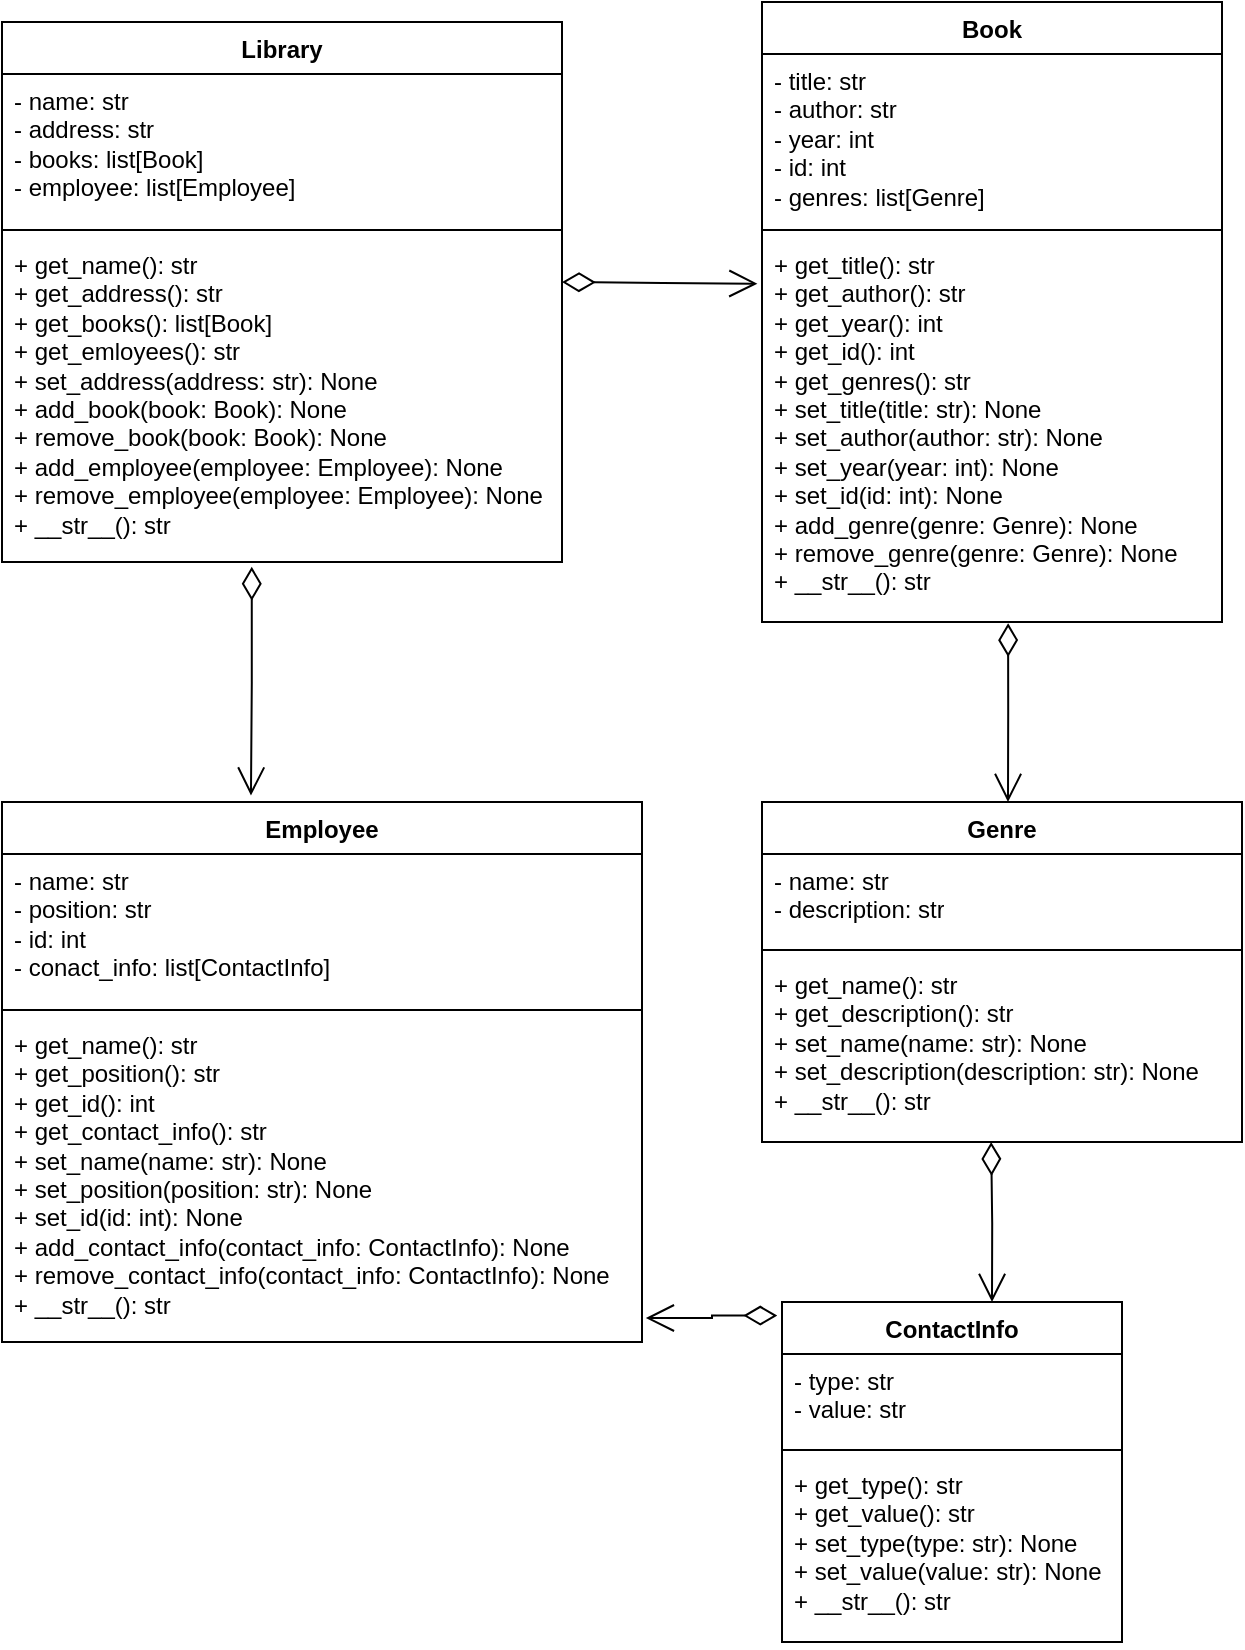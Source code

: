 <mxfile version="24.4.13" type="device">
  <diagram id="C5RBs43oDa-KdzZeNtuy" name="Page-1">
    <mxGraphModel dx="956" dy="393" grid="1" gridSize="10" guides="1" tooltips="1" connect="1" arrows="1" fold="1" page="1" pageScale="1" pageWidth="827" pageHeight="1169" math="0" shadow="0">
      <root>
        <mxCell id="WIyWlLk6GJQsqaUBKTNV-0" />
        <mxCell id="WIyWlLk6GJQsqaUBKTNV-1" parent="WIyWlLk6GJQsqaUBKTNV-0" />
        <mxCell id="-4MGXnZXnPqHIoim5h17-0" value="Library" style="swimlane;fontStyle=1;align=center;verticalAlign=top;childLayout=stackLayout;horizontal=1;startSize=26;horizontalStack=0;resizeParent=1;resizeParentMax=0;resizeLast=0;collapsible=1;marginBottom=0;whiteSpace=wrap;html=1;" parent="WIyWlLk6GJQsqaUBKTNV-1" vertex="1">
          <mxGeometry x="50" y="40" width="280" height="270" as="geometry" />
        </mxCell>
        <mxCell id="-4MGXnZXnPqHIoim5h17-1" value="- name: str&lt;div&gt;- address: str&lt;br&gt;&lt;/div&gt;&lt;div&gt;- books: list[Book]&lt;/div&gt;&lt;div&gt;- employee: list[Employee]&lt;/div&gt;" style="text;strokeColor=none;fillColor=none;align=left;verticalAlign=top;spacingLeft=4;spacingRight=4;overflow=hidden;rotatable=0;points=[[0,0.5],[1,0.5]];portConstraint=eastwest;whiteSpace=wrap;html=1;" parent="-4MGXnZXnPqHIoim5h17-0" vertex="1">
          <mxGeometry y="26" width="280" height="74" as="geometry" />
        </mxCell>
        <mxCell id="-4MGXnZXnPqHIoim5h17-2" value="" style="line;strokeWidth=1;fillColor=none;align=left;verticalAlign=middle;spacingTop=-1;spacingLeft=3;spacingRight=3;rotatable=0;labelPosition=right;points=[];portConstraint=eastwest;strokeColor=inherit;" parent="-4MGXnZXnPqHIoim5h17-0" vertex="1">
          <mxGeometry y="100" width="280" height="8" as="geometry" />
        </mxCell>
        <mxCell id="-4MGXnZXnPqHIoim5h17-3" value="+ get_name(): str&lt;div&gt;+ get_address(): str&lt;/div&gt;&lt;div&gt;+ get_books(): list[Book]&lt;/div&gt;&lt;div&gt;+ get_emloyees(): str&lt;/div&gt;&lt;div&gt;&lt;span style=&quot;background-color: initial;&quot;&gt;+ set_address(address: str): None&lt;/span&gt;&lt;/div&gt;&lt;div&gt;+ add_book(book: Book): None&lt;/div&gt;&lt;div&gt;+ remove_book(book: Book): None&lt;/div&gt;&lt;div&gt;+ add_employee(employee: Employee): None&lt;/div&gt;&lt;div&gt;+ remove_employee(employee: Employee): None&lt;/div&gt;&lt;div&gt;+ __str__(): str&lt;br&gt;&lt;/div&gt;" style="text;strokeColor=none;fillColor=none;align=left;verticalAlign=top;spacingLeft=4;spacingRight=4;overflow=hidden;rotatable=0;points=[[0,0.5],[1,0.5]];portConstraint=eastwest;whiteSpace=wrap;html=1;" parent="-4MGXnZXnPqHIoim5h17-0" vertex="1">
          <mxGeometry y="108" width="280" height="162" as="geometry" />
        </mxCell>
        <mxCell id="G2T3FZoDIgxlFGsTKYBj-0" value="Book" style="swimlane;fontStyle=1;align=center;verticalAlign=top;childLayout=stackLayout;horizontal=1;startSize=26;horizontalStack=0;resizeParent=1;resizeParentMax=0;resizeLast=0;collapsible=1;marginBottom=0;whiteSpace=wrap;html=1;" parent="WIyWlLk6GJQsqaUBKTNV-1" vertex="1">
          <mxGeometry x="430" y="30" width="230" height="310" as="geometry" />
        </mxCell>
        <mxCell id="G2T3FZoDIgxlFGsTKYBj-1" value="- title: str&lt;div&gt;- author: str&lt;br&gt;&lt;/div&gt;&lt;div&gt;- year: int&lt;/div&gt;&lt;div&gt;- id: int&lt;/div&gt;&lt;div&gt;- genres: list[Genre]&lt;/div&gt;" style="text;strokeColor=none;fillColor=none;align=left;verticalAlign=top;spacingLeft=4;spacingRight=4;overflow=hidden;rotatable=0;points=[[0,0.5],[1,0.5]];portConstraint=eastwest;whiteSpace=wrap;html=1;" parent="G2T3FZoDIgxlFGsTKYBj-0" vertex="1">
          <mxGeometry y="26" width="230" height="84" as="geometry" />
        </mxCell>
        <mxCell id="G2T3FZoDIgxlFGsTKYBj-2" value="" style="line;strokeWidth=1;fillColor=none;align=left;verticalAlign=middle;spacingTop=-1;spacingLeft=3;spacingRight=3;rotatable=0;labelPosition=right;points=[];portConstraint=eastwest;strokeColor=inherit;" parent="G2T3FZoDIgxlFGsTKYBj-0" vertex="1">
          <mxGeometry y="110" width="230" height="8" as="geometry" />
        </mxCell>
        <mxCell id="G2T3FZoDIgxlFGsTKYBj-3" value="+ get_title(): str&lt;div&gt;+ get_author(): str&lt;/div&gt;&lt;div&gt;+ get_year(): int&lt;/div&gt;&lt;div&gt;+ get_id(): int&lt;/div&gt;&lt;div&gt;+ get_genres(): str&lt;/div&gt;&lt;div&gt;+ set_title(title: str): None&lt;div&gt;+ set_author(author: str):&amp;nbsp;&lt;span style=&quot;background-color: initial;&quot;&gt;None&lt;/span&gt;&lt;/div&gt;&lt;div&gt;+ set_year(year: int):&amp;nbsp;&lt;span style=&quot;background-color: initial;&quot;&gt;None&lt;/span&gt;&lt;/div&gt;&lt;div&gt;+ set_id(id: int):&amp;nbsp;&lt;span style=&quot;background-color: initial;&quot;&gt;None&lt;/span&gt;&lt;/div&gt;&lt;/div&gt;&lt;div&gt;+ add_genre(genre: Genre):&amp;nbsp;&lt;span style=&quot;background-color: initial;&quot;&gt;None&lt;/span&gt;&lt;/div&gt;&lt;div&gt;+ remove_genre(genre: Genre):&amp;nbsp;&lt;span style=&quot;background-color: initial;&quot;&gt;None&lt;/span&gt;&lt;/div&gt;&lt;div&gt;&lt;span style=&quot;background-color: initial;&quot;&gt;+ __str__(): str&lt;/span&gt;&lt;/div&gt;" style="text;strokeColor=none;fillColor=none;align=left;verticalAlign=top;spacingLeft=4;spacingRight=4;overflow=hidden;rotatable=0;points=[[0,0.5],[1,0.5]];portConstraint=eastwest;whiteSpace=wrap;html=1;" parent="G2T3FZoDIgxlFGsTKYBj-0" vertex="1">
          <mxGeometry y="118" width="230" height="192" as="geometry" />
        </mxCell>
        <mxCell id="G2T3FZoDIgxlFGsTKYBj-4" value="Employee" style="swimlane;fontStyle=1;align=center;verticalAlign=top;childLayout=stackLayout;horizontal=1;startSize=26;horizontalStack=0;resizeParent=1;resizeParentMax=0;resizeLast=0;collapsible=1;marginBottom=0;whiteSpace=wrap;html=1;" parent="WIyWlLk6GJQsqaUBKTNV-1" vertex="1">
          <mxGeometry x="50" y="430" width="320" height="270" as="geometry" />
        </mxCell>
        <mxCell id="G2T3FZoDIgxlFGsTKYBj-5" value="- name: str&lt;div&gt;- position: str&lt;br&gt;&lt;/div&gt;&lt;div&gt;- id: int&lt;/div&gt;&lt;div&gt;- conact_info: list[ContactInfo]&lt;/div&gt;" style="text;strokeColor=none;fillColor=none;align=left;verticalAlign=top;spacingLeft=4;spacingRight=4;overflow=hidden;rotatable=0;points=[[0,0.5],[1,0.5]];portConstraint=eastwest;whiteSpace=wrap;html=1;" parent="G2T3FZoDIgxlFGsTKYBj-4" vertex="1">
          <mxGeometry y="26" width="320" height="74" as="geometry" />
        </mxCell>
        <mxCell id="G2T3FZoDIgxlFGsTKYBj-6" value="" style="line;strokeWidth=1;fillColor=none;align=left;verticalAlign=middle;spacingTop=-1;spacingLeft=3;spacingRight=3;rotatable=0;labelPosition=right;points=[];portConstraint=eastwest;strokeColor=inherit;" parent="G2T3FZoDIgxlFGsTKYBj-4" vertex="1">
          <mxGeometry y="100" width="320" height="8" as="geometry" />
        </mxCell>
        <mxCell id="G2T3FZoDIgxlFGsTKYBj-7" value="+ get_name(): str&lt;div&gt;+ get_position(): str&lt;br&gt;&lt;/div&gt;&lt;div&gt;+ get_id(): int&lt;br&gt;&lt;/div&gt;&lt;div&gt;+ get_contact_info(): str&lt;br&gt;&lt;/div&gt;&lt;div&gt;+ set_name(name: str): None&lt;div&gt;+ set_position(position: str):&amp;nbsp;&lt;span style=&quot;background-color: initial;&quot;&gt;None&lt;/span&gt;&lt;br&gt;&lt;/div&gt;&lt;div&gt;+ set_id(id: int):&amp;nbsp;&lt;span style=&quot;background-color: initial;&quot;&gt;None&lt;/span&gt;&lt;br&gt;&lt;/div&gt;&lt;div&gt;+ add_contact_info(contact_info: ContactInfo):&amp;nbsp;&lt;span style=&quot;background-color: initial;&quot;&gt;None&lt;/span&gt;&lt;/div&gt;&lt;/div&gt;&lt;div&gt;+ remove_contact_info(contact_info: ContactInfo):&amp;nbsp;&lt;span style=&quot;background-color: initial;&quot;&gt;None&lt;/span&gt;&lt;span style=&quot;background-color: initial;&quot;&gt;&lt;br&gt;&lt;/span&gt;&lt;/div&gt;&lt;div&gt;+ __str__(): str&lt;br&gt;&lt;/div&gt;" style="text;strokeColor=none;fillColor=none;align=left;verticalAlign=top;spacingLeft=4;spacingRight=4;overflow=hidden;rotatable=0;points=[[0,0.5],[1,0.5]];portConstraint=eastwest;whiteSpace=wrap;html=1;" parent="G2T3FZoDIgxlFGsTKYBj-4" vertex="1">
          <mxGeometry y="108" width="320" height="162" as="geometry" />
        </mxCell>
        <mxCell id="G2T3FZoDIgxlFGsTKYBj-8" value="Genre" style="swimlane;fontStyle=1;align=center;verticalAlign=top;childLayout=stackLayout;horizontal=1;startSize=26;horizontalStack=0;resizeParent=1;resizeParentMax=0;resizeLast=0;collapsible=1;marginBottom=0;whiteSpace=wrap;html=1;" parent="WIyWlLk6GJQsqaUBKTNV-1" vertex="1">
          <mxGeometry x="430" y="430" width="240" height="170" as="geometry" />
        </mxCell>
        <mxCell id="G2T3FZoDIgxlFGsTKYBj-9" value="- name: str&lt;div&gt;- description: str&lt;/div&gt;" style="text;strokeColor=none;fillColor=none;align=left;verticalAlign=top;spacingLeft=4;spacingRight=4;overflow=hidden;rotatable=0;points=[[0,0.5],[1,0.5]];portConstraint=eastwest;whiteSpace=wrap;html=1;" parent="G2T3FZoDIgxlFGsTKYBj-8" vertex="1">
          <mxGeometry y="26" width="240" height="44" as="geometry" />
        </mxCell>
        <mxCell id="G2T3FZoDIgxlFGsTKYBj-10" value="" style="line;strokeWidth=1;fillColor=none;align=left;verticalAlign=middle;spacingTop=-1;spacingLeft=3;spacingRight=3;rotatable=0;labelPosition=right;points=[];portConstraint=eastwest;strokeColor=inherit;" parent="G2T3FZoDIgxlFGsTKYBj-8" vertex="1">
          <mxGeometry y="70" width="240" height="8" as="geometry" />
        </mxCell>
        <mxCell id="G2T3FZoDIgxlFGsTKYBj-11" value="+ get_name(): str&lt;div&gt;+ get_description(): str&lt;/div&gt;&lt;div&gt;+ set_name(name: str): None&lt;div&gt;+ set_description(description: str):&amp;nbsp;&lt;span style=&quot;background-color: initial;&quot;&gt;None&lt;/span&gt;&lt;br&gt;&lt;/div&gt;&lt;div&gt;+ __str__(): str&lt;span style=&quot;background-color: initial;&quot;&gt;&lt;br&gt;&lt;/span&gt;&lt;/div&gt;&lt;div&gt;&lt;br&gt;&lt;/div&gt;&lt;/div&gt;" style="text;strokeColor=none;fillColor=none;align=left;verticalAlign=top;spacingLeft=4;spacingRight=4;overflow=hidden;rotatable=0;points=[[0,0.5],[1,0.5]];portConstraint=eastwest;whiteSpace=wrap;html=1;" parent="G2T3FZoDIgxlFGsTKYBj-8" vertex="1">
          <mxGeometry y="78" width="240" height="92" as="geometry" />
        </mxCell>
        <mxCell id="G2T3FZoDIgxlFGsTKYBj-12" value="ContactInfo" style="swimlane;fontStyle=1;align=center;verticalAlign=top;childLayout=stackLayout;horizontal=1;startSize=26;horizontalStack=0;resizeParent=1;resizeParentMax=0;resizeLast=0;collapsible=1;marginBottom=0;whiteSpace=wrap;html=1;" parent="WIyWlLk6GJQsqaUBKTNV-1" vertex="1">
          <mxGeometry x="440" y="680" width="170" height="170" as="geometry" />
        </mxCell>
        <mxCell id="G2T3FZoDIgxlFGsTKYBj-13" value="- type: str&lt;div&gt;- value: str&lt;/div&gt;" style="text;strokeColor=none;fillColor=none;align=left;verticalAlign=top;spacingLeft=4;spacingRight=4;overflow=hidden;rotatable=0;points=[[0,0.5],[1,0.5]];portConstraint=eastwest;whiteSpace=wrap;html=1;" parent="G2T3FZoDIgxlFGsTKYBj-12" vertex="1">
          <mxGeometry y="26" width="170" height="44" as="geometry" />
        </mxCell>
        <mxCell id="G2T3FZoDIgxlFGsTKYBj-14" value="" style="line;strokeWidth=1;fillColor=none;align=left;verticalAlign=middle;spacingTop=-1;spacingLeft=3;spacingRight=3;rotatable=0;labelPosition=right;points=[];portConstraint=eastwest;strokeColor=inherit;" parent="G2T3FZoDIgxlFGsTKYBj-12" vertex="1">
          <mxGeometry y="70" width="170" height="8" as="geometry" />
        </mxCell>
        <mxCell id="G2T3FZoDIgxlFGsTKYBj-15" value="+ get_type(): str&lt;div&gt;+ get_value(): str&lt;/div&gt;&lt;div&gt;+ set_type(type: str): None&lt;div&gt;+ set_value(value: str):&amp;nbsp;&lt;span style=&quot;background-color: initial;&quot;&gt;None&lt;/span&gt;&lt;br&gt;&lt;/div&gt;&lt;div&gt;+ __str__(): str&lt;span style=&quot;background-color: initial;&quot;&gt;&lt;br&gt;&lt;/span&gt;&lt;/div&gt;&lt;div&gt;&lt;br&gt;&lt;/div&gt;&lt;/div&gt;" style="text;strokeColor=none;fillColor=none;align=left;verticalAlign=top;spacingLeft=4;spacingRight=4;overflow=hidden;rotatable=0;points=[[0,0.5],[1,0.5]];portConstraint=eastwest;whiteSpace=wrap;html=1;" parent="G2T3FZoDIgxlFGsTKYBj-12" vertex="1">
          <mxGeometry y="78" width="170" height="92" as="geometry" />
        </mxCell>
        <mxCell id="vuWLZG_3IneGkML-lI7F-0" value="" style="endArrow=open;html=1;endSize=12;startArrow=diamondThin;startSize=14;startFill=0;edgeStyle=orthogonalEdgeStyle;align=left;verticalAlign=bottom;rounded=0;entryX=-0.01;entryY=0.119;entryDx=0;entryDy=0;entryPerimeter=0;" edge="1" parent="WIyWlLk6GJQsqaUBKTNV-1" target="G2T3FZoDIgxlFGsTKYBj-3">
          <mxGeometry x="-1" y="3" relative="1" as="geometry">
            <mxPoint x="330" y="170" as="sourcePoint" />
            <mxPoint x="430" y="171" as="targetPoint" />
          </mxGeometry>
        </mxCell>
        <mxCell id="vuWLZG_3IneGkML-lI7F-1" value="" style="endArrow=open;html=1;endSize=12;startArrow=diamondThin;startSize=14;startFill=0;edgeStyle=orthogonalEdgeStyle;align=left;verticalAlign=bottom;rounded=0;exitX=0.446;exitY=1.015;exitDx=0;exitDy=0;exitPerimeter=0;entryX=0.389;entryY=-0.012;entryDx=0;entryDy=0;entryPerimeter=0;" edge="1" parent="WIyWlLk6GJQsqaUBKTNV-1" source="-4MGXnZXnPqHIoim5h17-3" target="G2T3FZoDIgxlFGsTKYBj-4">
          <mxGeometry x="-1" y="3" relative="1" as="geometry">
            <mxPoint x="340" y="180" as="sourcePoint" />
            <mxPoint x="175" y="370" as="targetPoint" />
            <Array as="points">
              <mxPoint x="175" y="370" />
            </Array>
          </mxGeometry>
        </mxCell>
        <mxCell id="vuWLZG_3IneGkML-lI7F-2" value="" style="endArrow=open;html=1;endSize=12;startArrow=diamondThin;startSize=14;startFill=0;edgeStyle=orthogonalEdgeStyle;align=left;verticalAlign=bottom;rounded=0;exitX=0.535;exitY=1.003;exitDx=0;exitDy=0;exitPerimeter=0;" edge="1" parent="WIyWlLk6GJQsqaUBKTNV-1" source="G2T3FZoDIgxlFGsTKYBj-3">
          <mxGeometry x="-1" y="3" relative="1" as="geometry">
            <mxPoint x="340" y="180" as="sourcePoint" />
            <mxPoint x="553" y="430" as="targetPoint" />
          </mxGeometry>
        </mxCell>
        <mxCell id="vuWLZG_3IneGkML-lI7F-4" value="" style="endArrow=open;html=1;endSize=12;startArrow=diamondThin;startSize=14;startFill=0;edgeStyle=orthogonalEdgeStyle;align=left;verticalAlign=bottom;rounded=0;exitX=0.535;exitY=1.003;exitDx=0;exitDy=0;exitPerimeter=0;" edge="1" parent="WIyWlLk6GJQsqaUBKTNV-1">
          <mxGeometry x="-1" y="3" relative="1" as="geometry">
            <mxPoint x="544.58" y="600" as="sourcePoint" />
            <mxPoint x="545" y="680" as="targetPoint" />
          </mxGeometry>
        </mxCell>
        <mxCell id="vuWLZG_3IneGkML-lI7F-5" value="" style="endArrow=open;html=1;endSize=12;startArrow=diamondThin;startSize=14;startFill=0;edgeStyle=orthogonalEdgeStyle;align=left;verticalAlign=bottom;rounded=0;entryX=1.006;entryY=0.926;entryDx=0;entryDy=0;entryPerimeter=0;exitX=-0.014;exitY=0.04;exitDx=0;exitDy=0;exitPerimeter=0;" edge="1" parent="WIyWlLk6GJQsqaUBKTNV-1" source="G2T3FZoDIgxlFGsTKYBj-12" target="G2T3FZoDIgxlFGsTKYBj-7">
          <mxGeometry x="-1" y="3" relative="1" as="geometry">
            <mxPoint x="440" y="690" as="sourcePoint" />
            <mxPoint x="555" y="690" as="targetPoint" />
          </mxGeometry>
        </mxCell>
      </root>
    </mxGraphModel>
  </diagram>
</mxfile>
